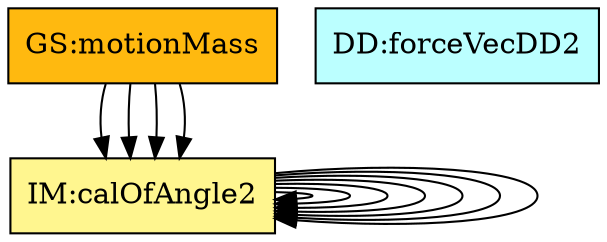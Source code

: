 digraph allvsall {
	theory:angleIM1 -> theory:angleIM2;
	theory:angleIM2 -> theory:a_mv1;
	theory:angleIM2 -> theory:a_mv2;
	theory:angleIM2 -> theory:F_mv1;
	theory:angleIM2 -> theory:F_mv2;
	theory:angleIM2 -> theory:angleIM1;
	theory:angleIM2 -> theory:angleIM2;
	instance:calcAng -> theory:angleIM1;
	instance:calcAng -> theory:angleIM2;
	instance:outputValues -> theory:angleIM1;
	instance:outputValues -> theory:angleIM2;


	instance:twoDMotion	[shape=box, color=black, style=filled, fillcolor=mistyrose, label="A:twoDMotion"];
	instance:cartSys	[shape=box, color=black, style=filled, fillcolor=mistyrose, label="A:cartSys"];
	instance:cartSysR	[shape=box, color=black, style=filled, fillcolor=mistyrose, label="A:cartSysR"];
	instance:yAxisDir	[shape=box, color=black, style=filled, fillcolor=mistyrose, label="A:yAxisDir"];

	subgraph A {
	rank="same"
	{instance:twoDMotion, instance:cartSys, instance:cartSysR, instance:yAxisDir}
	}

	dataDefn:v_mv1	[shape=box, color=black, style=filled, fillcolor=paleturquoise1, label="DD:velocityVecDD1"];
	dataDefn:v_mv2	[shape=box, color=black, style=filled, fillcolor=paleturquoise1, label="DD:velocityVecDD2"];
	dataDefn:a_mv1	[shape=box, color=black, style=filled, fillcolor=paleturquoise1, label="DD:accelVecDD1"];
	dataDefn:a_mv2	[shape=box, color=black, style=filled, fillcolor=paleturquoise1, label="DD:accelVecDD2"];
	dataDefn:F_mv1	[shape=box, color=black, style=filled, fillcolor=paleturquoise1, label="DD:forceVecDD1"];
	dataDefn:F_mv2	[shape=box, color=black, style=filled, fillcolor=paleturquoise1, label="DD:forceVecDD2"];

	subgraph DD {
	rank="same"
	{dataDefn:v_mv1, dataDefn:v_mv2, dataDefn:a_mv1, dataDefn:a_mv2, dataDefn:F_mv1, dataDefn:F_mv2}
	}

	theory:accelerationTM	[shape=box, color=black, style=filled, fillcolor=pink, label="TM:acceleration"];
	theory:velocityTM	[shape=box, color=black, style=filled, fillcolor=pink, label="TM:velocity"];
	theory:newtonSL	[shape=box, color=black, style=filled, fillcolor=pink, label="TM:NewtonSecLawMot"];

	subgraph TM {
	rank="same"
	{theory:accelerationTM, theory:velocityTM, theory:newtonSL}
	}

	theory:v_mv1	[shape=box, color=black, style=filled, fillcolor=palegreen, label="GD:velocityVector1"];
	theory:v_mv2	[shape=box, color=black, style=filled, fillcolor=palegreen, label="GD:velocityVector2"];
	theory:a_mv1	[shape=box, color=black, style=filled, fillcolor=palegreen, label="GD:accelerationVector1"];
	theory:a_mv2	[shape=box, color=black, style=filled, fillcolor=palegreen, label="GD:accelerationVector2"];
	theory:F_mv1	[shape=box, color=black, style=filled, fillcolor=palegreen, label="GD:forceVector1"];
	theory:F_mv2	[shape=box, color=black, style=filled, fillcolor=palegreen, label="GD:forceVector2"];

	subgraph GD {
	rank="same"
	{theory:v_mv1, theory:v_mv2, theory:a_mv1, theory:a_mv2, theory:F_mv1, theory:F_mv2}
	}

	theory:angleIM1	[shape=box, color=black, style=filled, fillcolor=khaki1, label="IM:calOfAngle1"];
	theory:angleIM2	[shape=box, color=black, style=filled, fillcolor=khaki1, label="IM:calOfAngle2"];

	subgraph IM {
	rank="same"
	{theory:angleIM1, theory:angleIM2}
	}

	instance:correct	[shape=box, color=black, style=filled, fillcolor=ivory, label="NFR:correct"];
	instance:portable	[shape=box, color=black, style=filled, fillcolor=ivory, label="NFR:portable"];
	instance:inputValues	[shape=box, color=black, style=filled, fillcolor=ivory, label="FR:inputValues"];
	instance:verifyInptVals	[shape=box, color=black, style=filled, fillcolor=ivory, label="FR:verifyInptVals"];
	instance:calcAng	[shape=box, color=black, style=filled, fillcolor=ivory, label="FR:calcAng"];
	instance:outputValues	[shape=box, color=black, style=filled, fillcolor=ivory, label="FR:outputValues"];

	subgraph NFR {
	rank="same"
	{instance:correct, instance:portable, instance:inputValues, instance:verifyInptVals, instance:calcAng, instance:outputValues}
	}

	instance:motionMass	[shape=box, color=black, style=filled, fillcolor=darkgoldenrod1, label="GS:motionMass"];

	subgraph GS {
	rank="same"
	{instance:motionMass}
	}

}
